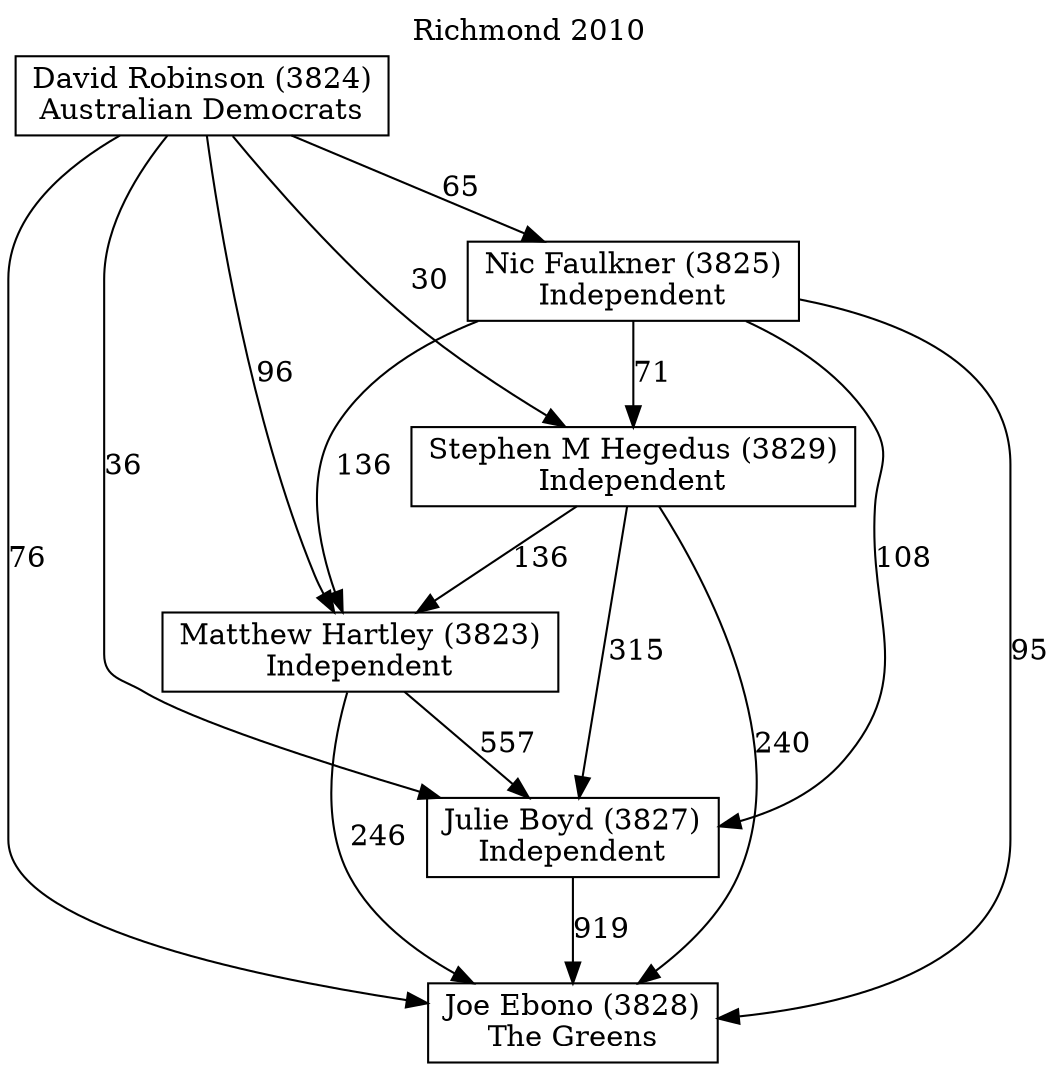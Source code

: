 // House preference flow
digraph "Joe Ebono (3828)_Richmond_2010" {
	graph [label="Richmond 2010" labelloc=t mclimit=10]
	node [shape=box]
	"David Robinson (3824)" [label="David Robinson (3824)
Australian Democrats"]
	"Joe Ebono (3828)" [label="Joe Ebono (3828)
The Greens"]
	"Julie Boyd (3827)" [label="Julie Boyd (3827)
Independent"]
	"Matthew Hartley (3823)" [label="Matthew Hartley (3823)
Independent"]
	"Nic Faulkner (3825)" [label="Nic Faulkner (3825)
Independent"]
	"Stephen M Hegedus (3829)" [label="Stephen M Hegedus (3829)
Independent"]
	"David Robinson (3824)" -> "Joe Ebono (3828)" [label=76]
	"David Robinson (3824)" -> "Julie Boyd (3827)" [label=36]
	"David Robinson (3824)" -> "Matthew Hartley (3823)" [label=96]
	"David Robinson (3824)" -> "Nic Faulkner (3825)" [label=65]
	"David Robinson (3824)" -> "Stephen M Hegedus (3829)" [label=30]
	"Julie Boyd (3827)" -> "Joe Ebono (3828)" [label=919]
	"Matthew Hartley (3823)" -> "Joe Ebono (3828)" [label=246]
	"Matthew Hartley (3823)" -> "Julie Boyd (3827)" [label=557]
	"Nic Faulkner (3825)" -> "Joe Ebono (3828)" [label=95]
	"Nic Faulkner (3825)" -> "Julie Boyd (3827)" [label=108]
	"Nic Faulkner (3825)" -> "Matthew Hartley (3823)" [label=136]
	"Nic Faulkner (3825)" -> "Stephen M Hegedus (3829)" [label=71]
	"Stephen M Hegedus (3829)" -> "Joe Ebono (3828)" [label=240]
	"Stephen M Hegedus (3829)" -> "Julie Boyd (3827)" [label=315]
	"Stephen M Hegedus (3829)" -> "Matthew Hartley (3823)" [label=136]
}
